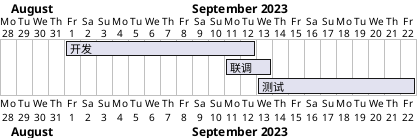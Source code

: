 @startgantt
[开发] lasts 12 days
[联调] lasts 3 days
[测试] lasts 10 days

Project starts 2023-08-28
[开发] starts 2023-09-01
[联调] starts 2023-09-11
[测试] starts 2023-09-13
@endgantt
